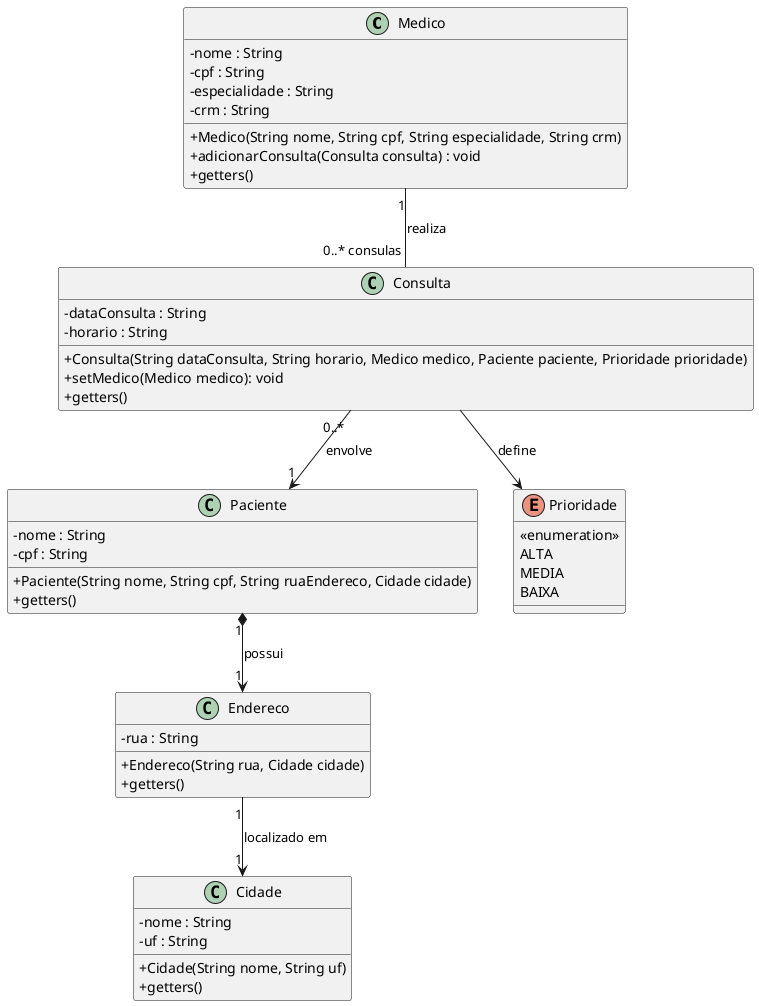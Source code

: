 @startuml
skinparam classAttributeIconSize 0

class Medico {
    - nome : String
    - cpf : String
    - especialidade : String
    - crm : String
    + Medico(String nome, String cpf, String especialidade, String crm)
    + adicionarConsulta(Consulta consulta) : void
    + getters()
}

class Paciente {
    - nome : String
    - cpf : String
    + Paciente(String nome, String cpf, String ruaEndereco, Cidade cidade)
    + getters()
}

class Endereco {
    - rua : String
    + Endereco(String rua, Cidade cidade)
    + getters()
}

class Cidade {
    - nome : String
    - uf : String
    + Cidade(String nome, String uf)
    + getters()
}

class Consulta {
    - dataConsulta : String
    - horario : String
    + Consulta(String dataConsulta, String horario, Medico medico, Paciente paciente, Prioridade prioridade)
    + setMedico(Medico medico): void
    + getters()
}

enum Prioridade {
    <<enumeration>>
    ALTA
    MEDIA
    BAIXA
}

Medico "1" -- "0..* consulas" Consulta : "realiza"
Consulta "0..*" --> "1" Paciente : "envolve"
Consulta --> Prioridade : "define"
Paciente "1" *--> "1" Endereco : "possui"
Endereco "1" --> "1" Cidade : "localizado em"
@enduml
